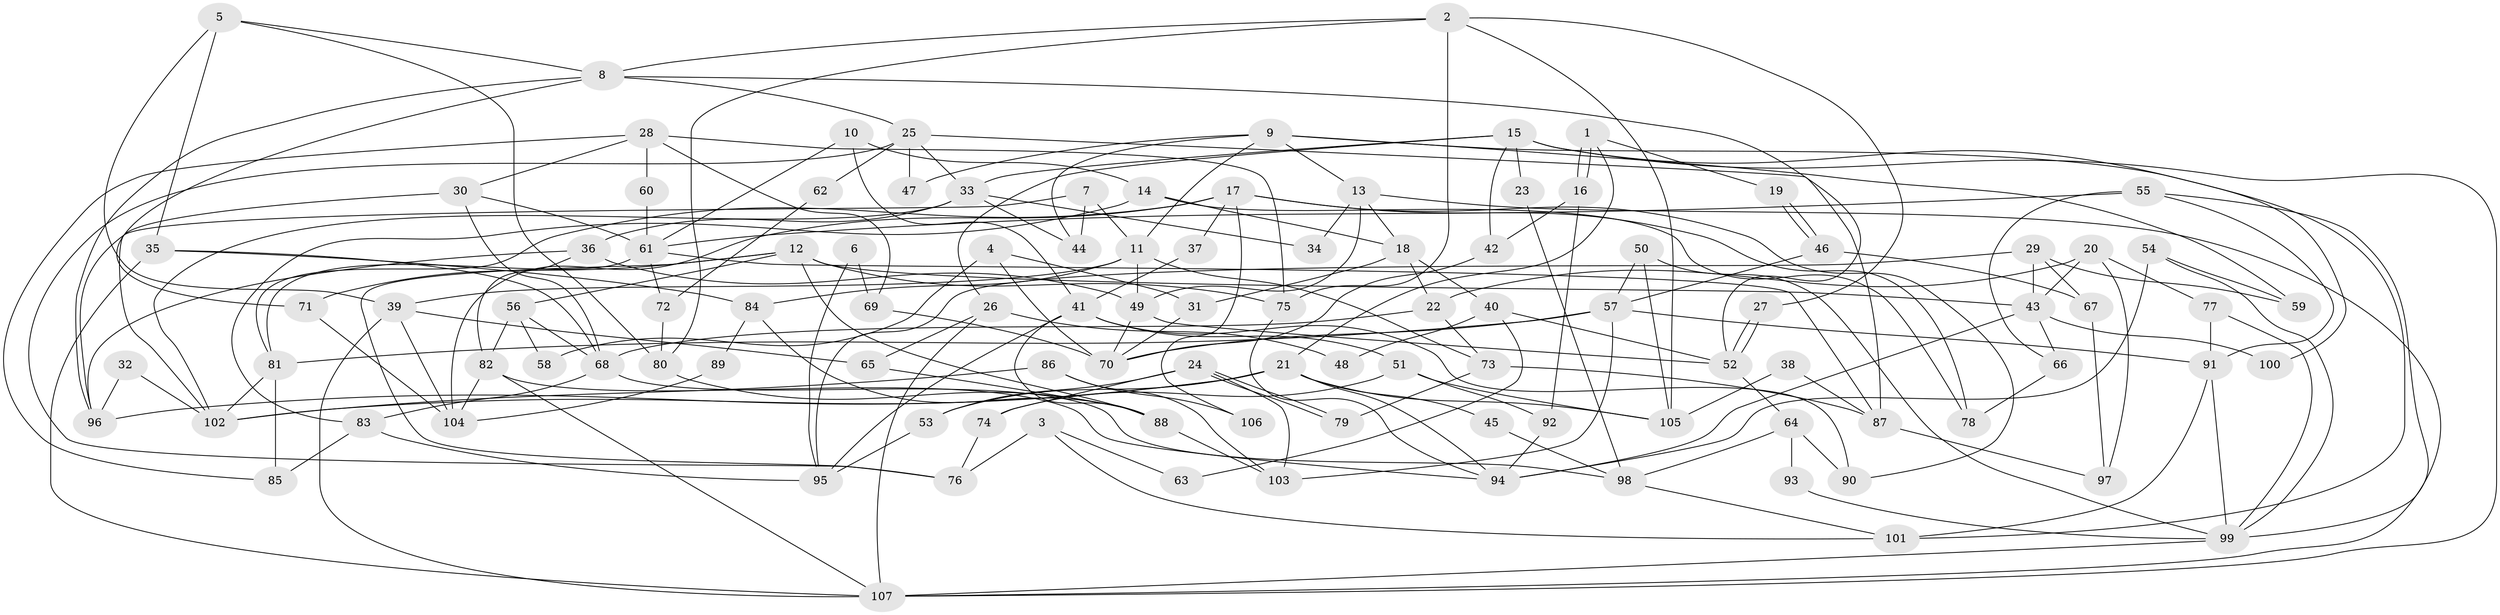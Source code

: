// coarse degree distribution, {4: 0.17391304347826086, 7: 0.11594202898550725, 3: 0.17391304347826086, 6: 0.08695652173913043, 2: 0.15942028985507245, 9: 0.10144927536231885, 5: 0.10144927536231885, 8: 0.08695652173913043}
// Generated by graph-tools (version 1.1) at 2025/23/03/03/25 07:23:57]
// undirected, 107 vertices, 214 edges
graph export_dot {
graph [start="1"]
  node [color=gray90,style=filled];
  1;
  2;
  3;
  4;
  5;
  6;
  7;
  8;
  9;
  10;
  11;
  12;
  13;
  14;
  15;
  16;
  17;
  18;
  19;
  20;
  21;
  22;
  23;
  24;
  25;
  26;
  27;
  28;
  29;
  30;
  31;
  32;
  33;
  34;
  35;
  36;
  37;
  38;
  39;
  40;
  41;
  42;
  43;
  44;
  45;
  46;
  47;
  48;
  49;
  50;
  51;
  52;
  53;
  54;
  55;
  56;
  57;
  58;
  59;
  60;
  61;
  62;
  63;
  64;
  65;
  66;
  67;
  68;
  69;
  70;
  71;
  72;
  73;
  74;
  75;
  76;
  77;
  78;
  79;
  80;
  81;
  82;
  83;
  84;
  85;
  86;
  87;
  88;
  89;
  90;
  91;
  92;
  93;
  94;
  95;
  96;
  97;
  98;
  99;
  100;
  101;
  102;
  103;
  104;
  105;
  106;
  107;
  1 -- 16;
  1 -- 16;
  1 -- 21;
  1 -- 19;
  2 -- 75;
  2 -- 80;
  2 -- 8;
  2 -- 27;
  2 -- 105;
  3 -- 101;
  3 -- 76;
  3 -- 63;
  4 -- 70;
  4 -- 31;
  4 -- 58;
  5 -- 39;
  5 -- 8;
  5 -- 35;
  5 -- 80;
  6 -- 95;
  6 -- 69;
  7 -- 44;
  7 -- 96;
  7 -- 11;
  8 -- 96;
  8 -- 25;
  8 -- 52;
  8 -- 71;
  9 -- 13;
  9 -- 11;
  9 -- 44;
  9 -- 47;
  9 -- 59;
  9 -- 101;
  10 -- 41;
  10 -- 61;
  10 -- 14;
  11 -- 39;
  11 -- 49;
  11 -- 73;
  11 -- 84;
  12 -- 56;
  12 -- 43;
  12 -- 71;
  12 -- 75;
  12 -- 76;
  12 -- 88;
  13 -- 49;
  13 -- 107;
  13 -- 18;
  13 -- 34;
  14 -- 83;
  14 -- 18;
  14 -- 78;
  15 -- 26;
  15 -- 33;
  15 -- 23;
  15 -- 42;
  15 -- 100;
  15 -- 107;
  16 -- 42;
  16 -- 92;
  17 -- 104;
  17 -- 81;
  17 -- 37;
  17 -- 78;
  17 -- 90;
  17 -- 106;
  18 -- 22;
  18 -- 31;
  18 -- 40;
  19 -- 46;
  19 -- 46;
  20 -- 43;
  20 -- 77;
  20 -- 22;
  20 -- 97;
  21 -- 102;
  21 -- 53;
  21 -- 45;
  21 -- 94;
  21 -- 96;
  21 -- 105;
  22 -- 68;
  22 -- 73;
  23 -- 98;
  24 -- 79;
  24 -- 79;
  24 -- 74;
  24 -- 53;
  24 -- 103;
  25 -- 87;
  25 -- 33;
  25 -- 47;
  25 -- 62;
  25 -- 76;
  26 -- 65;
  26 -- 107;
  26 -- 48;
  27 -- 52;
  27 -- 52;
  28 -- 30;
  28 -- 75;
  28 -- 60;
  28 -- 69;
  28 -- 85;
  29 -- 67;
  29 -- 59;
  29 -- 43;
  29 -- 95;
  30 -- 61;
  30 -- 68;
  30 -- 102;
  31 -- 70;
  32 -- 96;
  32 -- 102;
  33 -- 36;
  33 -- 34;
  33 -- 44;
  33 -- 102;
  35 -- 68;
  35 -- 84;
  35 -- 107;
  36 -- 82;
  36 -- 49;
  36 -- 96;
  37 -- 41;
  38 -- 105;
  38 -- 87;
  39 -- 104;
  39 -- 107;
  39 -- 65;
  40 -- 52;
  40 -- 48;
  40 -- 63;
  41 -- 88;
  41 -- 95;
  41 -- 51;
  41 -- 90;
  42 -- 70;
  43 -- 94;
  43 -- 66;
  43 -- 100;
  45 -- 98;
  46 -- 57;
  46 -- 67;
  49 -- 52;
  49 -- 70;
  50 -- 105;
  50 -- 99;
  50 -- 57;
  51 -- 105;
  51 -- 74;
  51 -- 92;
  52 -- 64;
  53 -- 95;
  54 -- 99;
  54 -- 94;
  54 -- 59;
  55 -- 66;
  55 -- 99;
  55 -- 61;
  55 -- 91;
  56 -- 82;
  56 -- 68;
  56 -- 58;
  57 -- 103;
  57 -- 70;
  57 -- 81;
  57 -- 91;
  60 -- 61;
  61 -- 81;
  61 -- 72;
  61 -- 87;
  62 -- 72;
  64 -- 90;
  64 -- 93;
  64 -- 98;
  65 -- 88;
  66 -- 78;
  67 -- 97;
  68 -- 98;
  68 -- 83;
  69 -- 70;
  71 -- 104;
  72 -- 80;
  73 -- 79;
  73 -- 87;
  74 -- 76;
  75 -- 94;
  77 -- 91;
  77 -- 99;
  80 -- 88;
  81 -- 102;
  81 -- 85;
  82 -- 94;
  82 -- 107;
  82 -- 104;
  83 -- 85;
  83 -- 95;
  84 -- 88;
  84 -- 89;
  86 -- 103;
  86 -- 102;
  86 -- 106;
  87 -- 97;
  88 -- 103;
  89 -- 104;
  91 -- 99;
  91 -- 101;
  92 -- 94;
  93 -- 99;
  98 -- 101;
  99 -- 107;
}
